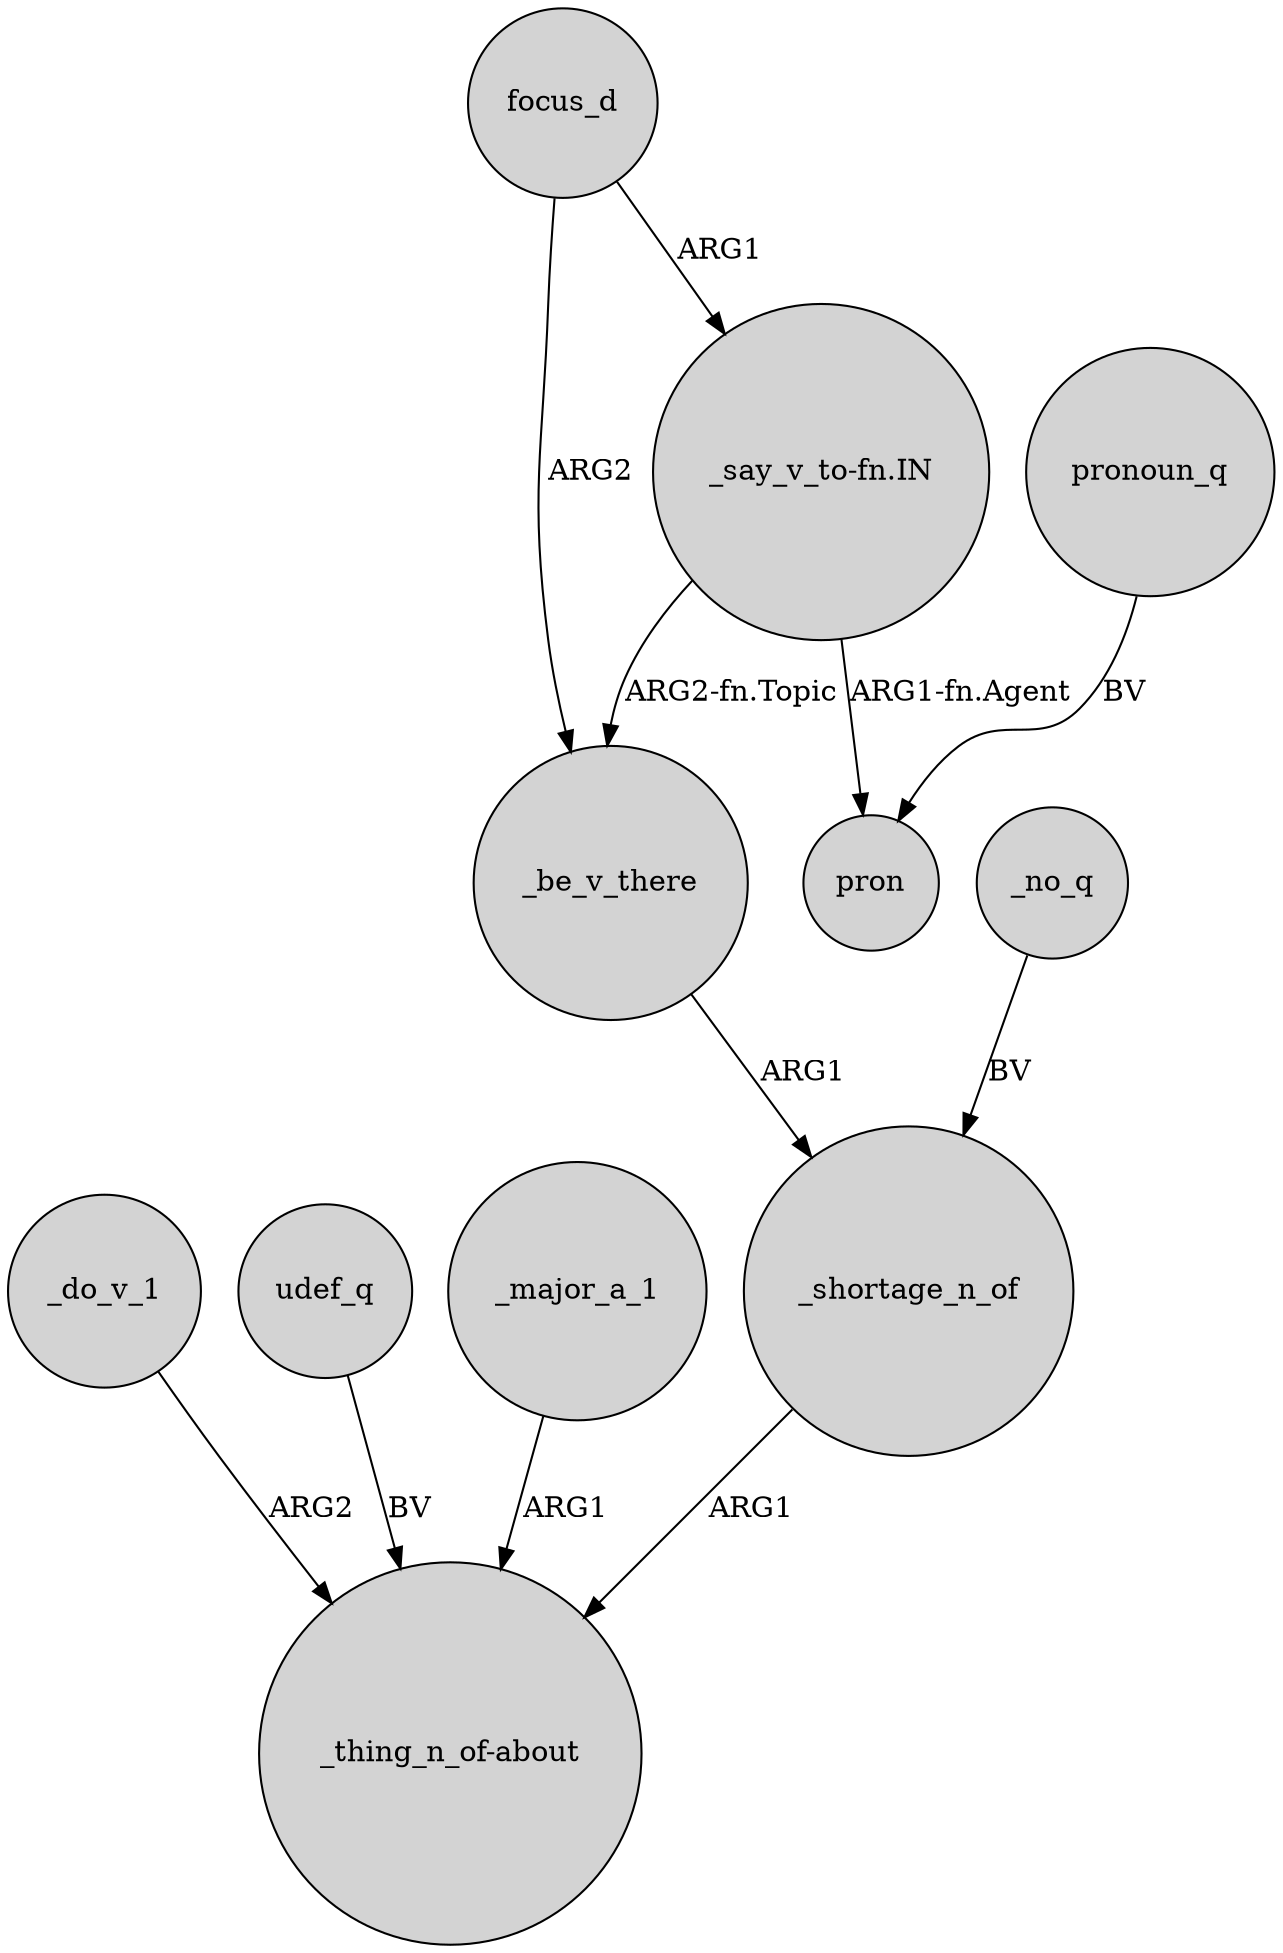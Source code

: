 digraph {
	node [shape=circle style=filled]
	_do_v_1 -> "_thing_n_of-about" [label=ARG2]
	focus_d -> _be_v_there [label=ARG2]
	udef_q -> "_thing_n_of-about" [label=BV]
	_major_a_1 -> "_thing_n_of-about" [label=ARG1]
	_no_q -> _shortage_n_of [label=BV]
	"_say_v_to-fn.IN" -> _be_v_there [label="ARG2-fn.Topic"]
	_shortage_n_of -> "_thing_n_of-about" [label=ARG1]
	_be_v_there -> _shortage_n_of [label=ARG1]
	focus_d -> "_say_v_to-fn.IN" [label=ARG1]
	"_say_v_to-fn.IN" -> pron [label="ARG1-fn.Agent"]
	pronoun_q -> pron [label=BV]
}
